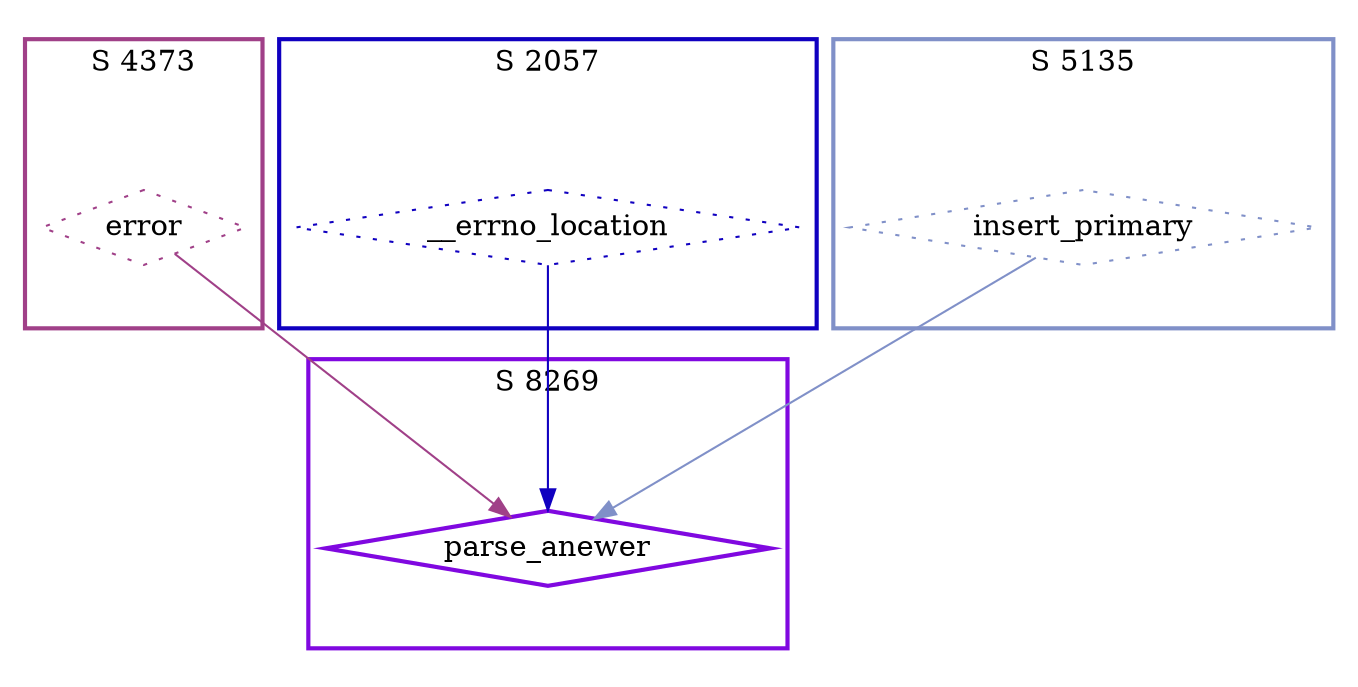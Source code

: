 digraph G {
  ratio=0.500000;
  "UV error (4373)" [shape=diamond, label="error", color="#A04088",
                     style=dotted];
  "UV __errno_location (2057)" [shape=diamond, label="__errno_location",
                                color="#1000C0", style=dotted];
  "UV parse_anewer (8269)" [shape=diamond, label="parse_anewer",
                            color="#8008E0", style=bold];
  "UV insert_primary (5135)" [shape=diamond, label="insert_primary",
                              color="#8090C8", style=dotted];
  
  subgraph cluster_2057 { label="S 2057";
    color="#1000C0";
    style=bold;
    "UV __errno_location (2057)"; };
  subgraph cluster_8269 { label="S 8269";
    color="#8008E0";
    style=bold;
    "UV parse_anewer (8269)"; };
  subgraph cluster_4373 { label="S 4373";
    color="#A04088";
    style=bold;
    "UV error (4373)"; };
  subgraph cluster_5135 { label="S 5135";
    color="#8090C8";
    style=bold;
    "UV insert_primary (5135)"; };
  
  "UV error (4373)" -> "UV parse_anewer (8269)" [color="#A04088"];
  "UV __errno_location (2057)" -> "UV parse_anewer (8269)" [color="#1000C0"];
  "UV insert_primary (5135)" -> "UV parse_anewer (8269)" [color="#8090C8"];
  
  }